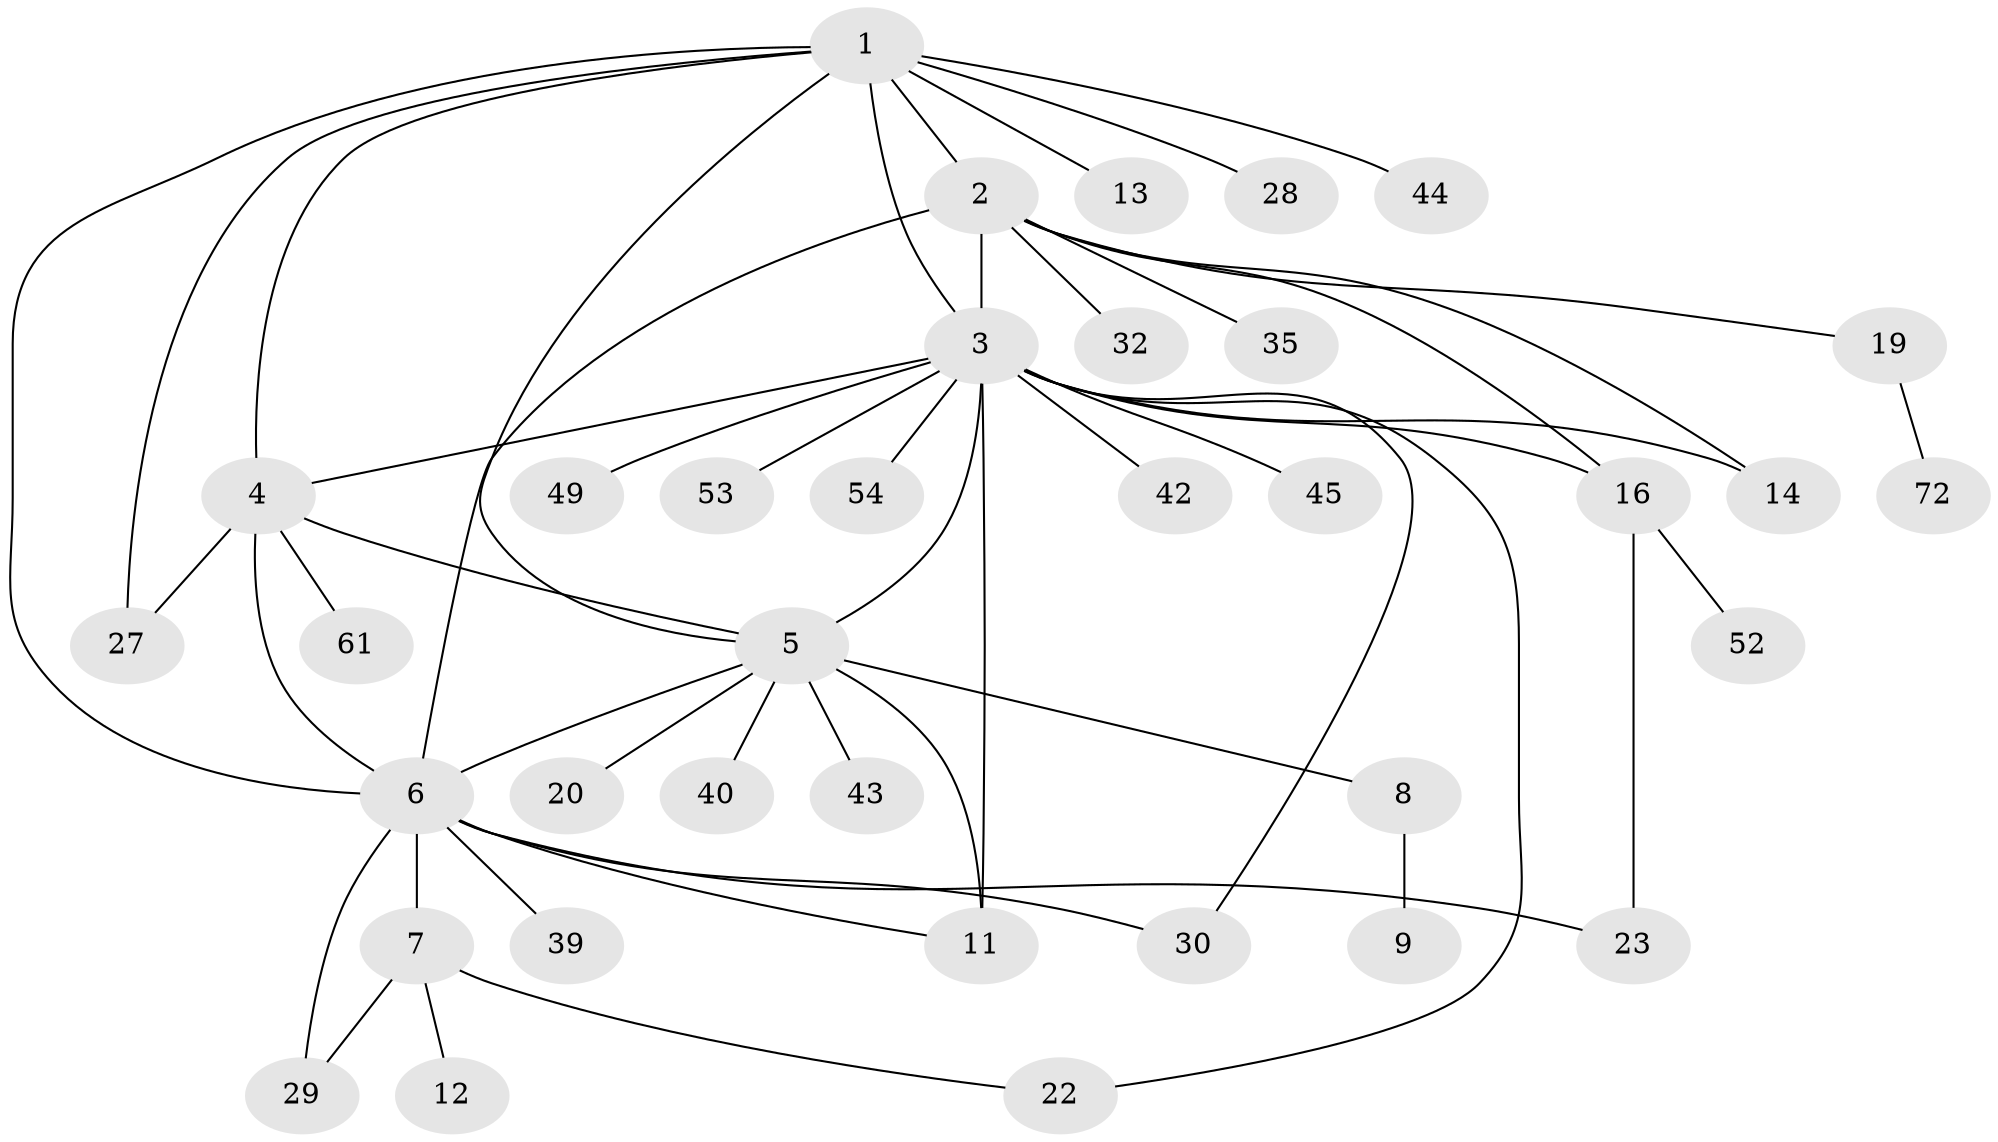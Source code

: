 // original degree distribution, {10: 0.0273972602739726, 12: 0.0136986301369863, 16: 0.0136986301369863, 8: 0.0273972602739726, 5: 0.0547945205479452, 2: 0.1917808219178082, 1: 0.4520547945205479, 6: 0.0136986301369863, 3: 0.0958904109589041, 4: 0.1095890410958904}
// Generated by graph-tools (version 1.1) at 2025/14/03/09/25 04:14:31]
// undirected, 36 vertices, 51 edges
graph export_dot {
graph [start="1"]
  node [color=gray90,style=filled];
  1 [super="+15+17"];
  2;
  3 [super="+62+48+57+34+50+10"];
  4;
  5 [super="+25"];
  6 [super="+21+31"];
  7 [super="+26"];
  8;
  9;
  11 [super="+24"];
  12;
  13;
  14;
  16;
  19;
  20;
  22;
  23 [super="+38"];
  27;
  28;
  29 [super="+63+41"];
  30 [super="+60"];
  32 [super="+55"];
  35;
  39;
  40;
  42;
  43;
  44;
  45;
  49 [super="+51"];
  52;
  53;
  54;
  61;
  72;
  1 -- 2 [weight=2];
  1 -- 6;
  1 -- 13;
  1 -- 27;
  1 -- 28;
  1 -- 44;
  1 -- 3 [weight=3];
  1 -- 4;
  1 -- 5;
  2 -- 3 [weight=4];
  2 -- 6;
  2 -- 14;
  2 -- 16;
  2 -- 19;
  2 -- 32;
  2 -- 35;
  3 -- 4 [weight=3];
  3 -- 5 [weight=2];
  3 -- 14;
  3 -- 16;
  3 -- 22;
  3 -- 45;
  3 -- 30;
  3 -- 54;
  3 -- 42;
  3 -- 11;
  3 -- 53;
  3 -- 49;
  4 -- 5;
  4 -- 27;
  4 -- 61;
  4 -- 6;
  5 -- 8;
  5 -- 11;
  5 -- 20;
  5 -- 40;
  5 -- 43;
  5 -- 6;
  6 -- 7 [weight=3];
  6 -- 23;
  6 -- 30;
  6 -- 39;
  6 -- 29;
  6 -- 11;
  7 -- 12;
  7 -- 29;
  7 -- 22;
  8 -- 9;
  16 -- 52;
  16 -- 23;
  19 -- 72;
}
